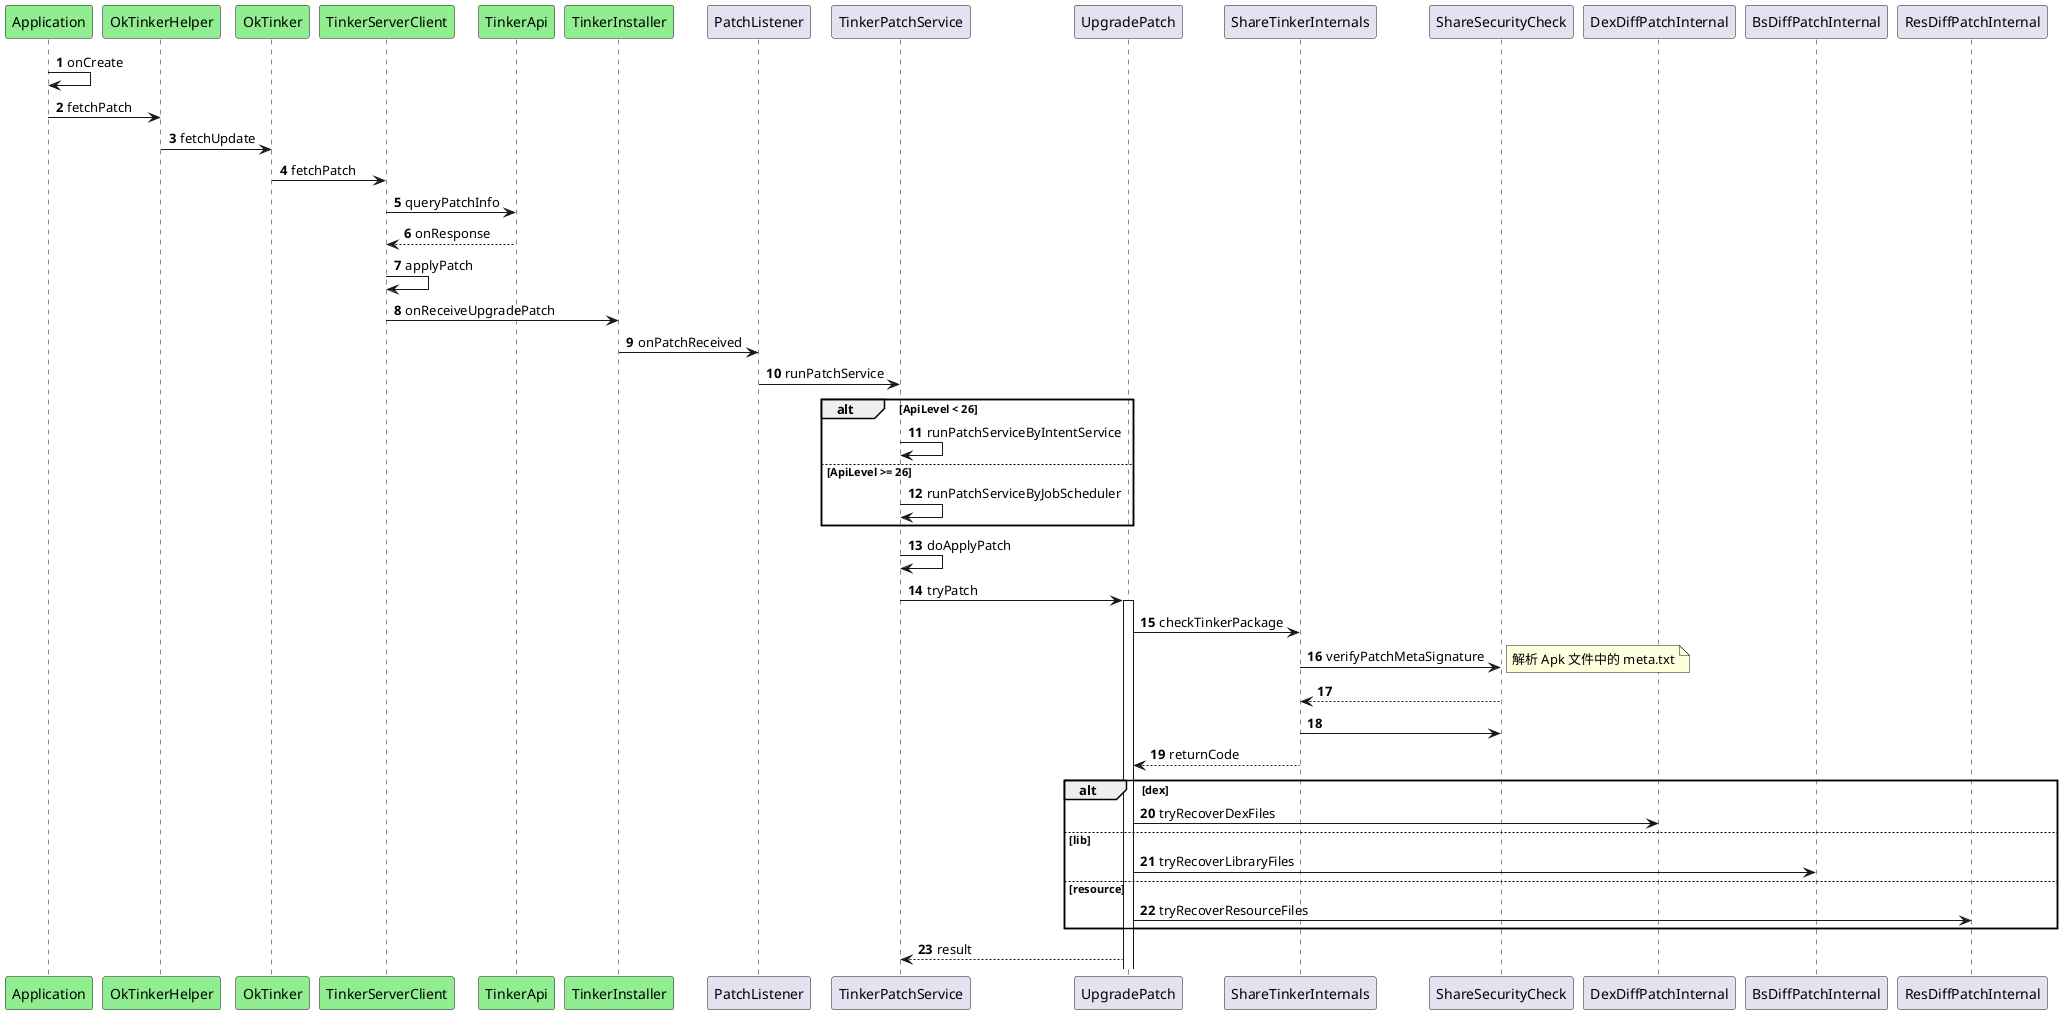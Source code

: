 @startuml
autonumber

participant Application #lightgreen
participant OkTinkerHelper #lightgreen
participant OkTinker #lightgreen
participant TinkerServerClient #lightgreen
participant TinkerApi #lightgreen
participant TinkerInstaller #lightgreen

Application -> Application :onCreate
Application -> OkTinkerHelper :fetchPatch
OkTinkerHelper -> OkTinker: fetchUpdate
OkTinker -> TinkerServerClient: fetchPatch
TinkerServerClient -> TinkerApi: queryPatchInfo
TinkerApi --> TinkerServerClient: onResponse
TinkerServerClient -> TinkerServerClient :applyPatch
TinkerServerClient -> TinkerInstaller: onReceiveUpgradePatch
TinkerInstaller -> PatchListener:onPatchReceived
PatchListener -> TinkerPatchService:runPatchService

alt ApiLevel < 26
    TinkerPatchService -> TinkerPatchService:runPatchServiceByIntentService
else ApiLevel >= 26
    TinkerPatchService -> TinkerPatchService:runPatchServiceByJobScheduler
end

TinkerPatchService -> TinkerPatchService :doApplyPatch

TinkerPatchService -> UpgradePatch :tryPatch
activate UpgradePatch

UpgradePatch -> ShareTinkerInternals :checkTinkerPackage

ShareTinkerInternals -> ShareSecurityCheck :verifyPatchMetaSignature
note right : 解析 Apk 文件中的 meta.txt

ShareSecurityCheck --> ShareTinkerInternals
ShareTinkerInternals -> ShareSecurityCheck:
ShareTinkerInternals --> UpgradePatch :returnCode

alt dex
    UpgradePatch -> DexDiffPatchInternal :tryRecoverDexFiles
else lib
    UpgradePatch -> BsDiffPatchInternal :tryRecoverLibraryFiles
else resource
    UpgradePatch -> ResDiffPatchInternal :tryRecoverResourceFiles
end


UpgradePatch --> TinkerPatchService :result

@enduml
